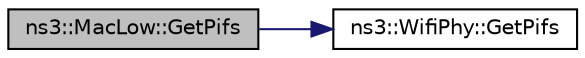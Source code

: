 digraph "ns3::MacLow::GetPifs"
{
 // LATEX_PDF_SIZE
  edge [fontname="Helvetica",fontsize="10",labelfontname="Helvetica",labelfontsize="10"];
  node [fontname="Helvetica",fontsize="10",shape=record];
  rankdir="LR";
  Node1 [label="ns3::MacLow::GetPifs",height=0.2,width=0.4,color="black", fillcolor="grey75", style="filled", fontcolor="black",tooltip="Return PCF Interframe Space (PIFS) of this MacLow."];
  Node1 -> Node2 [color="midnightblue",fontsize="10",style="solid",fontname="Helvetica"];
  Node2 [label="ns3::WifiPhy::GetPifs",height=0.2,width=0.4,color="black", fillcolor="white", style="filled",URL="$classns3_1_1_wifi_phy.html#a607286d840885920e08184c692b2126e",tooltip="Return the PCF Interframe Space (PIFS) for this PHY."];
}
